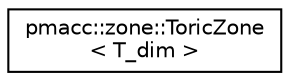 digraph "Graphical Class Hierarchy"
{
 // LATEX_PDF_SIZE
  edge [fontname="Helvetica",fontsize="10",labelfontname="Helvetica",labelfontsize="10"];
  node [fontname="Helvetica",fontsize="10",shape=record];
  rankdir="LR";
  Node0 [label="pmacc::zone::ToricZone\l\< T_dim \>",height=0.2,width=0.4,color="black", fillcolor="white", style="filled",URL="$structpmacc_1_1zone_1_1_toric_zone.html",tooltip=" "];
}
